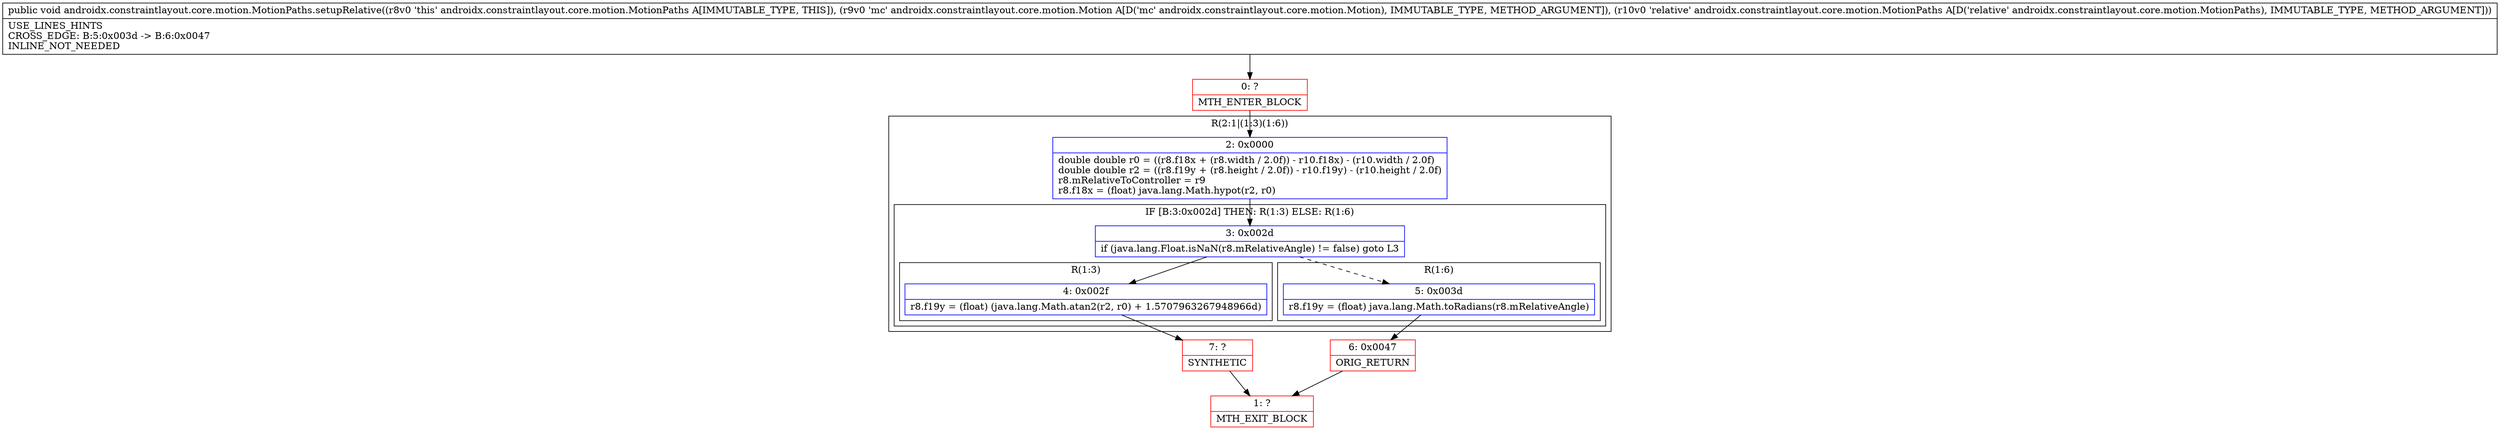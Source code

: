digraph "CFG forandroidx.constraintlayout.core.motion.MotionPaths.setupRelative(Landroidx\/constraintlayout\/core\/motion\/Motion;Landroidx\/constraintlayout\/core\/motion\/MotionPaths;)V" {
subgraph cluster_Region_1875423400 {
label = "R(2:1|(1:3)(1:6))";
node [shape=record,color=blue];
Node_2 [shape=record,label="{2\:\ 0x0000|double double r0 = ((r8.f18x + (r8.width \/ 2.0f)) \- r10.f18x) \- (r10.width \/ 2.0f)\ldouble double r2 = ((r8.f19y + (r8.height \/ 2.0f)) \- r10.f19y) \- (r10.height \/ 2.0f)\lr8.mRelativeToController = r9\lr8.f18x = (float) java.lang.Math.hypot(r2, r0)\l}"];
subgraph cluster_IfRegion_982817091 {
label = "IF [B:3:0x002d] THEN: R(1:3) ELSE: R(1:6)";
node [shape=record,color=blue];
Node_3 [shape=record,label="{3\:\ 0x002d|if (java.lang.Float.isNaN(r8.mRelativeAngle) != false) goto L3\l}"];
subgraph cluster_Region_608306411 {
label = "R(1:3)";
node [shape=record,color=blue];
Node_4 [shape=record,label="{4\:\ 0x002f|r8.f19y = (float) (java.lang.Math.atan2(r2, r0) + 1.5707963267948966d)\l}"];
}
subgraph cluster_Region_1277442828 {
label = "R(1:6)";
node [shape=record,color=blue];
Node_5 [shape=record,label="{5\:\ 0x003d|r8.f19y = (float) java.lang.Math.toRadians(r8.mRelativeAngle)\l}"];
}
}
}
Node_0 [shape=record,color=red,label="{0\:\ ?|MTH_ENTER_BLOCK\l}"];
Node_7 [shape=record,color=red,label="{7\:\ ?|SYNTHETIC\l}"];
Node_1 [shape=record,color=red,label="{1\:\ ?|MTH_EXIT_BLOCK\l}"];
Node_6 [shape=record,color=red,label="{6\:\ 0x0047|ORIG_RETURN\l}"];
MethodNode[shape=record,label="{public void androidx.constraintlayout.core.motion.MotionPaths.setupRelative((r8v0 'this' androidx.constraintlayout.core.motion.MotionPaths A[IMMUTABLE_TYPE, THIS]), (r9v0 'mc' androidx.constraintlayout.core.motion.Motion A[D('mc' androidx.constraintlayout.core.motion.Motion), IMMUTABLE_TYPE, METHOD_ARGUMENT]), (r10v0 'relative' androidx.constraintlayout.core.motion.MotionPaths A[D('relative' androidx.constraintlayout.core.motion.MotionPaths), IMMUTABLE_TYPE, METHOD_ARGUMENT]))  | USE_LINES_HINTS\lCROSS_EDGE: B:5:0x003d \-\> B:6:0x0047\lINLINE_NOT_NEEDED\l}"];
MethodNode -> Node_0;Node_2 -> Node_3;
Node_3 -> Node_4;
Node_3 -> Node_5[style=dashed];
Node_4 -> Node_7;
Node_5 -> Node_6;
Node_0 -> Node_2;
Node_7 -> Node_1;
Node_6 -> Node_1;
}

